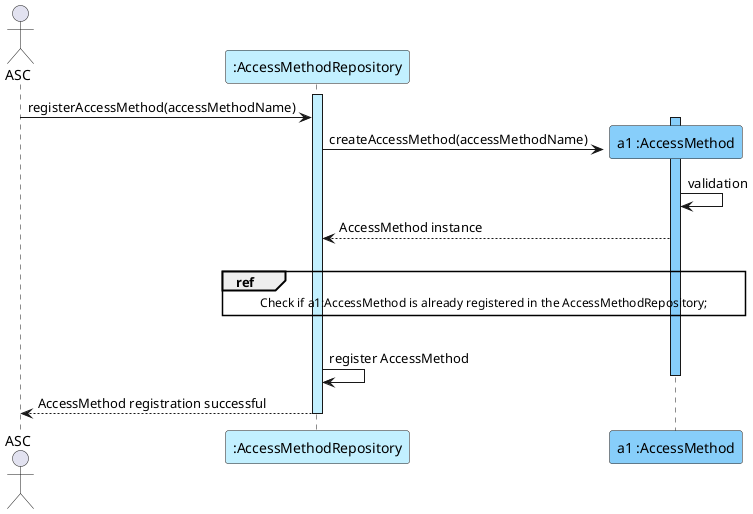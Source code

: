 @startuml
actor ASC
participant ":AccessMethodRepository" as AccessMethodRepository #application

activate AccessMethodRepository #application
ASC -> AccessMethodRepository : registerAccessMethod(accessMethodName)

create "a1 :AccessMethod" as AccessMethod #lightskyblue
activate AccessMethod #lightskyblue
AccessMethodRepository -> AccessMethod : createAccessMethod(accessMethodName)
AccessMethod -> AccessMethod : validation
AccessMethod --> AccessMethodRepository :AccessMethod instance
|||
ref over AccessMethod, AccessMethodRepository
    Check if a1:AccessMethod is already registered in the AccessMethodRepository;
end ref
|||
AccessMethodRepository -> AccessMethodRepository: register AccessMethod
deactivate AccessMethod #lightskyblue
AccessMethodRepository --> ASC: AccessMethod registration successful
deactivate AccessMethodRepository #application
@enduml